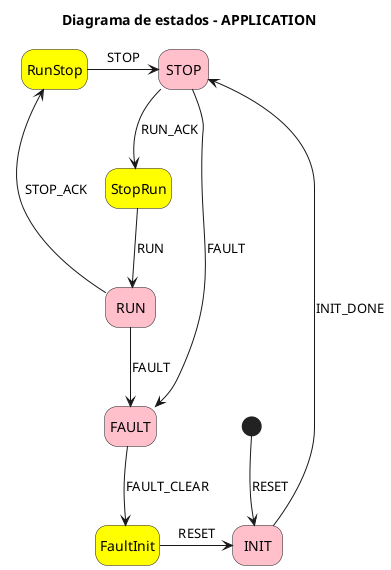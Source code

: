 @startuml APP STATE MACHINE
title Diagrama de estados - APPLICATION
hide empty description
state INIT#pink
state STOP#pink
state FAULT#pink
state RUN#pink

state StopRun#Yellow
state RunStop#Yellow
state FaultInit#Yellow


[*] --> INIT : RESET
INIT  -down-> STOP: INIT_DONE

STOP --> StopRun : RUN_ACK
StopRun --> RUN : RUN

RUN --> RunStop : STOP_ACK
RunStop -> STOP : STOP
RUN --> FAULT : FAULT
STOP -> FAULT : FAULT
FAULT --> FaultInit : FAULT_CLEAR
FaultInit -> INIT : RESET

@enduml